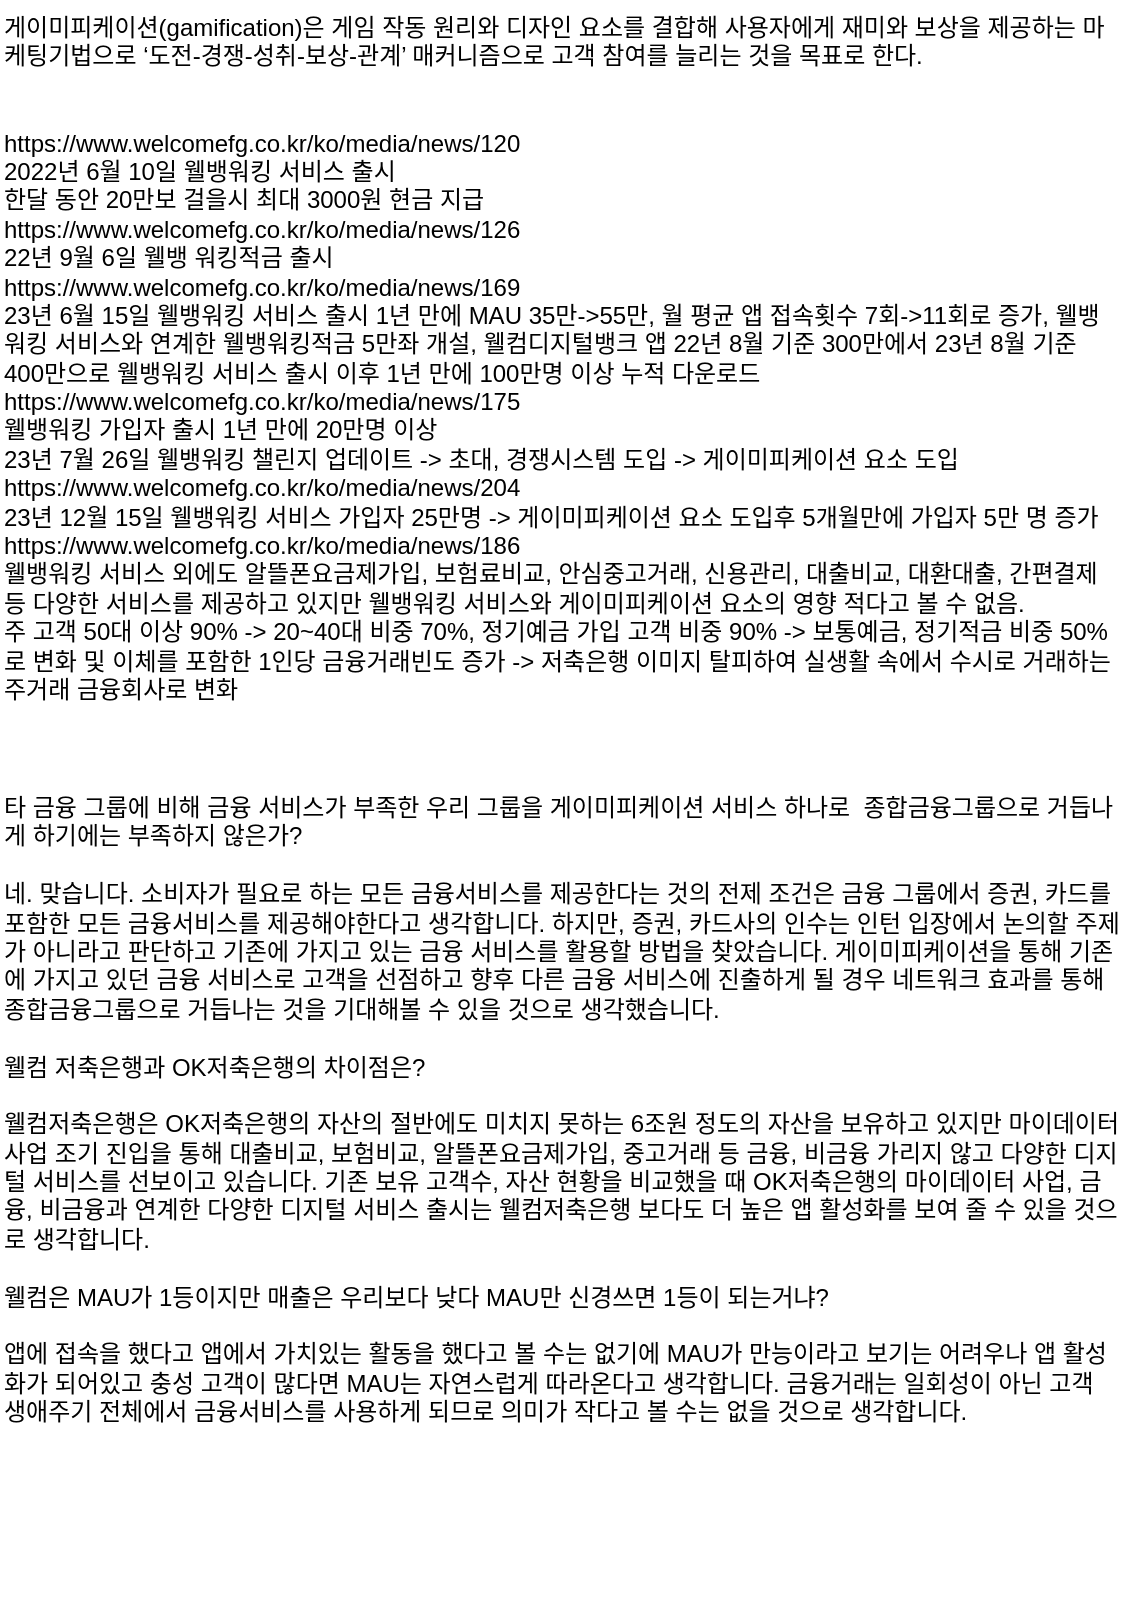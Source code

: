 <mxfile version="22.1.21" type="github">
  <diagram name="페이지-1" id="PXcx_R00YAgb8d3gaZEV">
    <mxGraphModel dx="768" dy="625" grid="1" gridSize="10" guides="1" tooltips="1" connect="1" arrows="1" fold="1" page="1" pageScale="1" pageWidth="827" pageHeight="1169" math="0" shadow="0">
      <root>
        <mxCell id="0" />
        <mxCell id="1" parent="0" />
        <mxCell id="daQ99t87KAzzY0OsEO8N-1" value="게이미피케이션(gamification)은 게임 작동 원리와 디자인 요소를 결합해 사용자에게 재미와 보상을 제공하는 마케팅기법으로 ‘도전-경쟁-성취-보상-관계’ 매커니즘으로 고객 참여를 늘리는 것을 목표로 한다.&#xa;&#xa;&#xa;https://www.welcomefg.co.kr/ko/media/news/120&#xa;2022년 6월 10일 웰뱅워킹 서비스 출시&#xa;한달 동안 20만보 걸을시 최대 3000원 현금 지급&#xa;https://www.welcomefg.co.kr/ko/media/news/126&#xa;22년 9월 6일 웰뱅 워킹적금 출시&#xa;https://www.welcomefg.co.kr/ko/media/news/169&#xa;23년 6월 15일 웰뱅워킹 서비스 출시 1년 만에 MAU 35만-&gt;55만, 월 평균 앱 접속횟수 7회-&gt;11회로 증가, 웰뱅워킹 서비스와 연계한 웰뱅워킹적금 5만좌 개설, 웰컴디지털뱅크 앱 22년 8월 기준 300만에서 23년 8월 기준 400만으로 웰뱅워킹 서비스 출시 이후 1년 만에 100만명 이상 누적 다운로드&#xa;https://www.welcomefg.co.kr/ko/media/news/175&#xa;웰뱅워킹 가입자 출시 1년 만에 20만명 이상&#xa;23년 7월 26일 웰뱅워킹 챌린지 업데이트 -&gt; 초대, 경쟁시스템 도입 -&gt; 게이미피케이션 요소 도입&#xa;https://www.welcomefg.co.kr/ko/media/news/204&#xa;23년 12월 15일 웰뱅워킹 서비스 가입자 25만명 -&gt; 게이미피케이션 요소 도입후 5개월만에 가입자 5만 명 증가&#xa;https://www.welcomefg.co.kr/ko/media/news/186&#xa;웰뱅워킹 서비스 외에도 알뜰폰요금제가입, 보험료비교, 안심중고거래, 신용관리, 대출비교, 대환대출, 간편결제 등 다양한 서비스를 제공하고 있지만 웰뱅워킹 서비스와 게이미피케이션 요소의 영향 적다고 볼 수 없음.&#xa;주 고객 50대 이상 90% -&gt; 20~40대 비중 70%, 정기예금 가입 고객 비중 90% -&gt; 보통예금, 정기적금 비중 50%로 변화 및 이체를 포함한 1인당 금융거래빈도 증가 -&gt; 저축은행 이미지 탈피하여 실생활 속에서 수시로 거래하는 주거래 금융회사로 변화" style="text;whiteSpace=wrap;" parent="1" vertex="1">
          <mxGeometry width="560" height="410" as="geometry" />
        </mxCell>
        <mxCell id="t6ZLu98OkD_Yaa3V7PrF-1" value="타 금융 그룹에 비해 금융 서비스가 부족한 우리 그룹을 게이미피케이션 서비스 하나로  종합금융그룹으로 거듭나게 하기에는 부족하지 않은가?&#xa;&#xa;네. 맞습니다. 소비자가 필요로 하는 모든 금융서비스를 제공한다는 것의 전제 조건은 금융 그룹에서 증권, 카드를 포함한 모든 금융서비스를 제공해야한다고 생각합니다. 하지만, 증권, 카드사의 인수는 인턴 입장에서 논의할 주제가 아니라고 판단하고 기존에 가지고 있는 금융 서비스를 활용할 방법을 찾았습니다. 게이미피케이션을 통해 기존에 가지고 있던 금융 서비스로 고객을 선점하고 향후 다른 금융 서비스에 진출하게 될 경우 네트워크 효과를 통해 종합금융그룹으로 거듭나는 것을 기대해볼 수 있을 것으로 생각했습니다.&#xa;&#xa;웰컴 저축은행과 OK저축은행의 차이점은?&#xa;&#xa;웰컴저축은행은 OK저축은행의 자산의 절반에도 미치지 못하는 6조원 정도의 자산을 보유하고 있지만 마이데이터 사업 조기 진입을 통해 대출비교, 보험비교, 알뜰폰요금제가입, 중고거래 등 금융, 비금융 가리지 않고 다양한 디지털 서비스를 선보이고 있습니다. 기존 보유 고객수, 자산 현황을 비교했을 때 OK저축은행의 마이데이터 사업, 금융, 비금융과 연계한 다양한 디지털 서비스 출시는 웰컴저축은행 보다도 더 높은 앱 활성화를 보여 줄 수 있을 것으로 생각합니다.&#xa;&#xa;웰컴은 MAU가 1등이지만 매출은 우리보다 낮다 MAU만 신경쓰면 1등이 되는거냐?&#xa;&#xa;앱에 접속을 했다고 앱에서 가치있는 활동을 했다고 볼 수는 없기에 MAU가 만능이라고 보기는 어려우나 앱 활성화가 되어있고 충성 고객이 많다면 MAU는 자연스럽게 따라온다고 생각합니다. 금융거래는 일회성이 아닌 고객 생애주기 전체에서 금융서비스를 사용하게 되므로 의미가 작다고 볼 수는 없을 것으로 생각합니다." style="text;whiteSpace=wrap;" vertex="1" parent="1">
          <mxGeometry y="390" width="560" height="410" as="geometry" />
        </mxCell>
      </root>
    </mxGraphModel>
  </diagram>
</mxfile>
